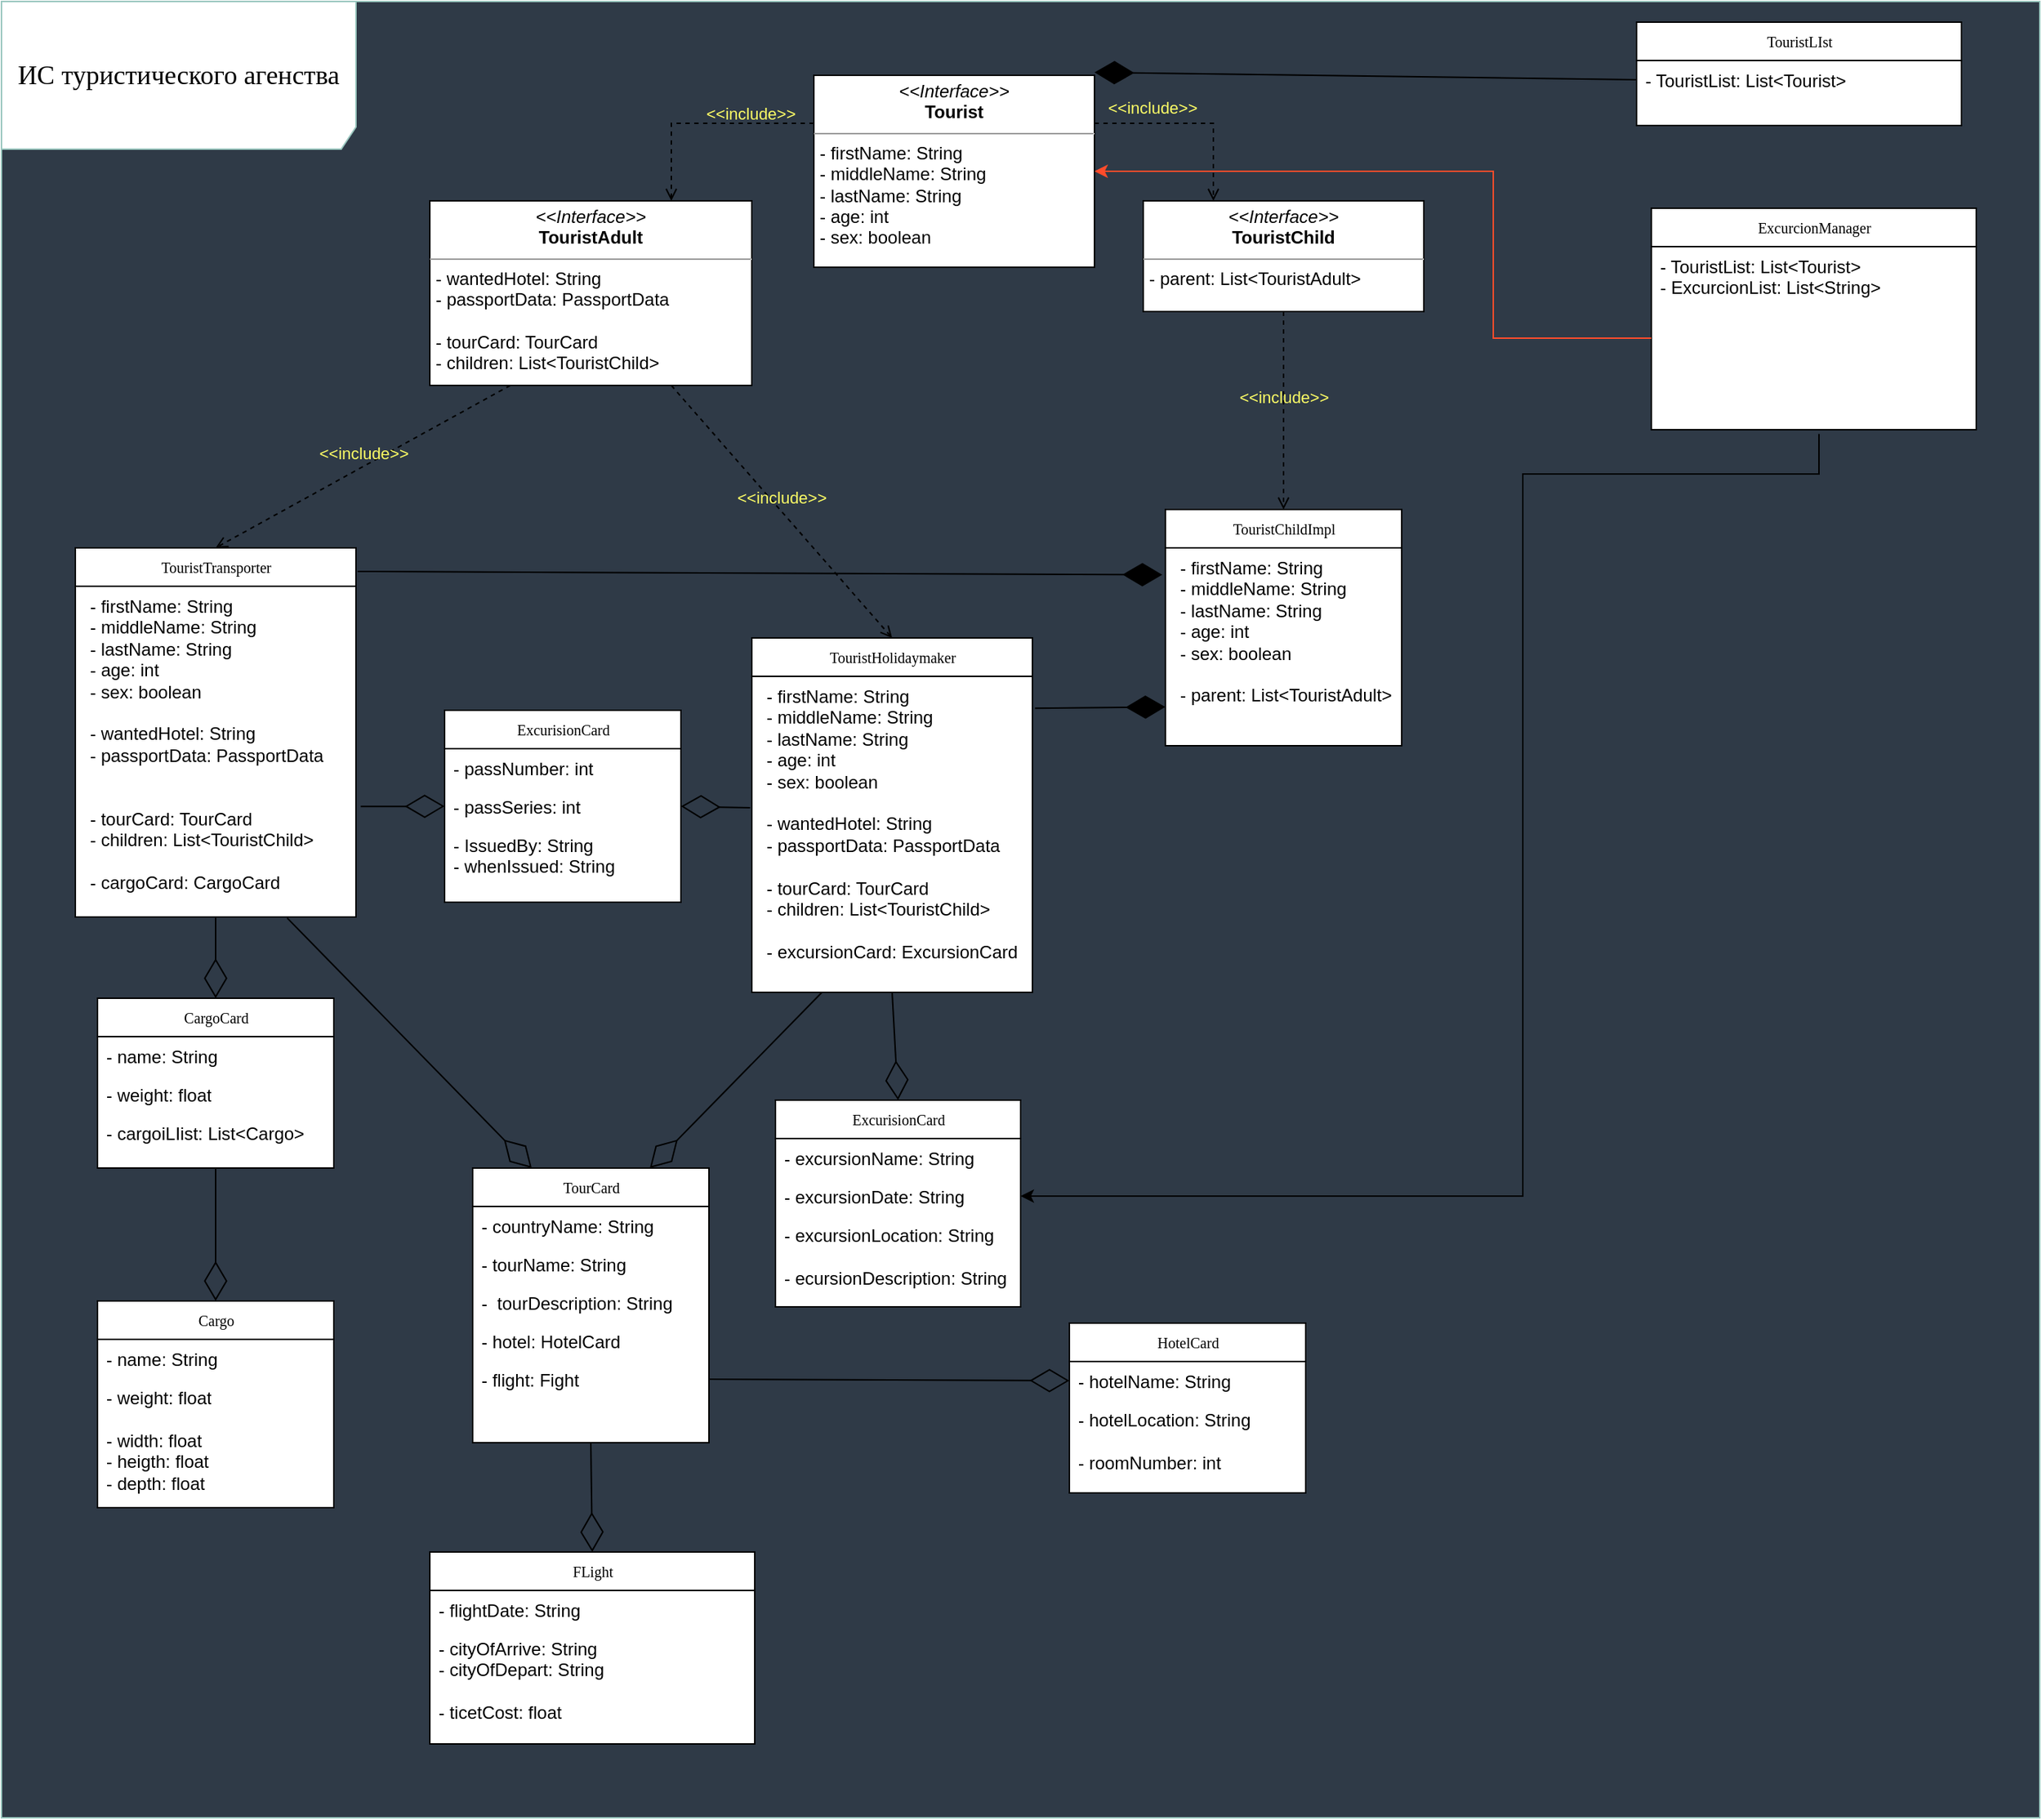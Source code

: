 <mxfile version="22.0.3" type="device">
  <diagram name="Page-1" id="c4acf3e9-155e-7222-9cf6-157b1a14988f">
    <mxGraphModel dx="1886" dy="623" grid="1" gridSize="10" guides="1" tooltips="1" connect="1" arrows="1" fold="1" page="1" pageScale="1" pageWidth="850" pageHeight="1100" background="none" math="0" shadow="0">
      <root>
        <mxCell id="0" />
        <mxCell id="1" parent="0" />
        <mxCell id="17acba5748e5396b-1" value="&lt;font style=&quot;font-size: 18px;&quot;&gt;ИС туристического агенства&lt;/font&gt;" style="shape=umlFrame;whiteSpace=wrap;html=1;rounded=0;shadow=0;comic=0;labelBackgroundColor=none;strokeWidth=1;fontFamily=Verdana;fontSize=10;align=center;gradientColor=none;swimlaneFillColor=#2F3A47;strokeColor=#9AC7BF;width=240;height=100;" parent="1" vertex="1">
          <mxGeometry x="-180" y="10" width="1380" height="1230" as="geometry" />
        </mxCell>
        <mxCell id="17acba5748e5396b-30" value="TouristHolidaymaker" style="swimlane;html=1;fontStyle=0;childLayout=stackLayout;horizontal=1;startSize=26;fillColor=default;horizontalStack=0;resizeParent=1;resizeLast=0;collapsible=1;marginBottom=0;swimlaneFillColor=default;rounded=0;shadow=0;comic=0;labelBackgroundColor=none;strokeWidth=1;fontFamily=Verdana;fontSize=10;align=center;" parent="1" vertex="1">
          <mxGeometry x="328" y="441" width="190" height="240" as="geometry" />
        </mxCell>
        <mxCell id="17acba5748e5396b-31" value="&lt;p style=&quot;margin: 0px 0px 0px 4px;&quot;&gt;- firstName: String&lt;br&gt;- middleName: String&lt;/p&gt;&lt;p style=&quot;margin: 0px 0px 0px 4px;&quot;&gt;- lastName: String&lt;/p&gt;&lt;p style=&quot;margin: 0px 0px 0px 4px;&quot;&gt;- age: int&lt;/p&gt;&lt;p style=&quot;margin: 0px 0px 0px 4px;&quot;&gt;- sex: boolean&lt;br&gt;&lt;br&gt;&lt;/p&gt;&lt;p style=&quot;margin: 0px 0px 0px 4px;&quot;&gt;- wantedHotel: String&lt;br&gt;&lt;/p&gt;&lt;p style=&quot;margin: 0px 0px 0px 4px;&quot;&gt;- passportData: PassportData&lt;/p&gt;&lt;p style=&quot;margin: 0px 0px 0px 4px;&quot;&gt;&lt;br&gt;&lt;/p&gt;&lt;p style=&quot;margin: 0px 0px 0px 4px;&quot;&gt;- tourCard: TourCard&lt;/p&gt;&lt;p style=&quot;margin: 0px 0px 0px 4px;&quot;&gt;- children: List&amp;lt;TouristChild&lt;span style=&quot;text-align: center; background-color: initial;&quot;&gt;&amp;gt;&lt;/span&gt;&lt;/p&gt;&lt;p style=&quot;margin: 0px 0px 0px 4px;&quot;&gt;&lt;br&gt;&lt;/p&gt;&lt;p style=&quot;margin: 0px 0px 0px 4px;&quot;&gt;- excursionCard: ExcursionCard&lt;/p&gt;" style="text;html=1;strokeColor=none;fillColor=none;align=left;verticalAlign=top;spacingLeft=4;spacingRight=4;whiteSpace=wrap;overflow=hidden;rotatable=0;points=[[0,0.5],[1,0.5]];portConstraint=eastwest;" parent="17acba5748e5396b-30" vertex="1">
          <mxGeometry y="26" width="190" height="214" as="geometry" />
        </mxCell>
        <mxCell id="17acba5748e5396b-44" value="HotelCard" style="swimlane;html=1;fontStyle=0;childLayout=stackLayout;horizontal=1;startSize=26;fillColor=default;horizontalStack=0;resizeParent=1;resizeLast=0;collapsible=1;marginBottom=0;swimlaneFillColor=default;rounded=0;shadow=0;comic=0;labelBackgroundColor=none;strokeWidth=1;fontFamily=Verdana;fontSize=10;align=center;gradientColor=none;" parent="1" vertex="1">
          <mxGeometry x="543" y="905" width="160" height="115" as="geometry" />
        </mxCell>
        <mxCell id="17acba5748e5396b-45" value="- hotelName: String" style="text;html=1;strokeColor=none;fillColor=none;align=left;verticalAlign=top;spacingLeft=4;spacingRight=4;whiteSpace=wrap;overflow=hidden;rotatable=0;points=[[0,0.5],[1,0.5]];portConstraint=eastwest;" parent="17acba5748e5396b-44" vertex="1">
          <mxGeometry y="26" width="160" height="26" as="geometry" />
        </mxCell>
        <mxCell id="17acba5748e5396b-47" value="- hotelLocation: String&lt;br&gt;&lt;br&gt;- roomNumber: int&lt;br&gt;" style="text;html=1;strokeColor=none;fillColor=none;align=left;verticalAlign=top;spacingLeft=4;spacingRight=4;whiteSpace=wrap;overflow=hidden;rotatable=0;points=[[0,0.5],[1,0.5]];portConstraint=eastwest;" parent="17acba5748e5396b-44" vertex="1">
          <mxGeometry y="52" width="160" height="58" as="geometry" />
        </mxCell>
        <mxCell id="5d2195bd80daf111-5" value="TouristChildImpl" style="swimlane;html=1;fontStyle=0;childLayout=stackLayout;horizontal=1;startSize=26;fillColor=default;horizontalStack=0;resizeParent=1;resizeLast=0;collapsible=1;marginBottom=0;swimlaneFillColor=default;rounded=0;shadow=0;comic=0;labelBackgroundColor=none;strokeWidth=1;fontFamily=Verdana;fontSize=10;align=center;gradientColor=none;" parent="1" vertex="1">
          <mxGeometry x="608" y="354" width="160" height="160" as="geometry" />
        </mxCell>
        <mxCell id="5d2195bd80daf111-6" value="&lt;p style=&quot;margin: 0px 0px 0px 4px;&quot;&gt;- firstName: String&lt;br&gt;- middleName: String&lt;/p&gt;&lt;p style=&quot;margin: 0px 0px 0px 4px;&quot;&gt;- lastName: String&lt;/p&gt;&lt;p style=&quot;margin: 0px 0px 0px 4px;&quot;&gt;- age: int&lt;/p&gt;&lt;p style=&quot;margin: 0px 0px 0px 4px;&quot;&gt;- sex: boolean&lt;/p&gt;&lt;p style=&quot;margin: 0px 0px 0px 4px;&quot;&gt;&lt;br&gt;&lt;/p&gt;&lt;p style=&quot;margin: 0px 0px 0px 4px;&quot;&gt;- parent: List&amp;lt;TouristAdult&amp;gt;&lt;br&gt;&lt;/p&gt;" style="text;html=1;strokeColor=none;fillColor=none;align=left;verticalAlign=top;spacingLeft=4;spacingRight=4;whiteSpace=wrap;overflow=hidden;rotatable=0;points=[[0,0.5],[1,0.5]];portConstraint=eastwest;" parent="5d2195bd80daf111-5" vertex="1">
          <mxGeometry y="26" width="160" height="134" as="geometry" />
        </mxCell>
        <mxCell id="5d2195bd80daf111-18" value="&lt;p style=&quot;margin:0px;margin-top:4px;text-align:center;&quot;&gt;&lt;i&gt;&amp;lt;&amp;lt;Interface&amp;gt;&amp;gt;&lt;/i&gt;&lt;br&gt;&lt;b&gt;Tourist&lt;/b&gt;&lt;/p&gt;&lt;hr size=&quot;1&quot;&gt;&lt;p style=&quot;margin: 0px 0px 0px 4px;&quot;&gt;- firstName: String&lt;br&gt;- middleName: String&lt;/p&gt;&lt;p style=&quot;margin: 0px 0px 0px 4px;&quot;&gt;- lastName: String&lt;/p&gt;&lt;p style=&quot;margin: 0px 0px 0px 4px;&quot;&gt;- age: int&lt;/p&gt;&lt;p style=&quot;margin: 0px 0px 0px 4px;&quot;&gt;- sex: boolean&lt;/p&gt;" style="verticalAlign=top;align=left;overflow=fill;fontSize=12;fontFamily=Helvetica;html=1;rounded=0;shadow=0;comic=0;labelBackgroundColor=none;strokeWidth=1" parent="1" vertex="1">
          <mxGeometry x="370" y="60" width="190" height="130" as="geometry" />
        </mxCell>
        <mxCell id="5d2195bd80daf111-19" value="&lt;p style=&quot;margin:0px;margin-top:4px;text-align:center;&quot;&gt;&lt;i&gt;&amp;lt;&amp;lt;Interface&amp;gt;&amp;gt;&lt;/i&gt;&lt;br&gt;&lt;b&gt;TouristAdult&lt;/b&gt;&lt;/p&gt;&lt;hr size=&quot;1&quot;&gt;&lt;p style=&quot;margin:0px;margin-left:4px;&quot;&gt;- wantedHotel: String&lt;br&gt;&lt;/p&gt;&lt;p style=&quot;margin:0px;margin-left:4px;&quot;&gt;- passportData: PassportData&lt;/p&gt;&lt;p style=&quot;margin:0px;margin-left:4px;&quot;&gt;&lt;br&gt;&lt;/p&gt;&lt;p style=&quot;margin:0px;margin-left:4px;&quot;&gt;- tourCard: TourCard&lt;/p&gt;&lt;p style=&quot;margin:0px;margin-left:4px;&quot;&gt;&lt;span style=&quot;text-align: center; background-color: initial;&quot;&gt;- children: List&amp;lt;TouristChild&lt;/span&gt;&lt;span style=&quot;text-align: center; background-color: initial;&quot;&gt;&amp;gt;&lt;/span&gt;&lt;/p&gt;&lt;p style=&quot;margin:0px;margin-left:4px;&quot;&gt;&lt;br&gt;&lt;/p&gt;" style="verticalAlign=top;align=left;overflow=fill;fontSize=12;fontFamily=Helvetica;html=1;rounded=0;shadow=0;comic=0;labelBackgroundColor=none;strokeWidth=1" parent="1" vertex="1">
          <mxGeometry x="110" y="145" width="218" height="125" as="geometry" />
        </mxCell>
        <mxCell id="5d2195bd80daf111-20" value="&lt;p style=&quot;margin:0px;margin-top:4px;text-align:center;&quot;&gt;&lt;i&gt;&amp;lt;&amp;lt;Interface&amp;gt;&amp;gt;&lt;/i&gt;&lt;br&gt;&lt;b&gt;TouristChild&lt;/b&gt;&lt;/p&gt;&lt;hr size=&quot;1&quot;&gt;&lt;p style=&quot;margin:0px;margin-left:4px;&quot;&gt;- parent: List&amp;lt;TouristAdult&amp;gt;&lt;br&gt;&lt;/p&gt;&lt;p style=&quot;margin:0px;margin-left:4px;&quot;&gt;&lt;br&gt;&lt;/p&gt;" style="verticalAlign=top;align=left;overflow=fill;fontSize=12;fontFamily=Helvetica;html=1;rounded=0;shadow=0;comic=0;labelBackgroundColor=none;strokeWidth=1" parent="1" vertex="1">
          <mxGeometry x="593" y="145" width="190" height="75" as="geometry" />
        </mxCell>
        <mxCell id="17acba5748e5396b-20" value="TouristTransporter" style="swimlane;html=1;fontStyle=0;childLayout=stackLayout;horizontal=1;startSize=26;fillColor=default;horizontalStack=0;resizeParent=1;resizeLast=0;collapsible=1;marginBottom=0;swimlaneFillColor=default;rounded=0;shadow=0;comic=0;labelBackgroundColor=none;strokeWidth=1;fontFamily=Verdana;fontSize=10;align=center;" parent="1" vertex="1">
          <mxGeometry x="-130" y="380" width="190" height="250" as="geometry" />
        </mxCell>
        <mxCell id="17acba5748e5396b-21" value="&lt;p style=&quot;margin: 0px 0px 0px 4px;&quot;&gt;- firstName: String&lt;br&gt;- middleName: String&lt;/p&gt;&lt;p style=&quot;margin: 0px 0px 0px 4px;&quot;&gt;- lastName: String&lt;/p&gt;&lt;p style=&quot;margin: 0px 0px 0px 4px;&quot;&gt;- age: int&lt;/p&gt;&lt;p style=&quot;margin: 0px 0px 0px 4px;&quot;&gt;- sex: boolean&lt;br&gt;&lt;br&gt;&lt;/p&gt;&lt;p style=&quot;margin: 0px 0px 0px 4px;&quot;&gt;- wantedHotel: String&lt;br&gt;&lt;/p&gt;&lt;p style=&quot;margin: 0px 0px 0px 4px;&quot;&gt;- passportData: PassportData&lt;/p&gt;&lt;p style=&quot;margin: 0px 0px 0px 4px;&quot;&gt;&lt;br style=&quot;&quot;&gt;&lt;/p&gt;&lt;p style=&quot;margin: 0px 0px 0px 4px;&quot;&gt;&lt;br&gt;&lt;/p&gt;&lt;p style=&quot;margin: 0px 0px 0px 4px;&quot;&gt;&lt;span style=&quot;background-color: initial;&quot;&gt;- tourCard: TourCard&lt;/span&gt;&lt;/p&gt;&lt;p style=&quot;margin: 0px 0px 0px 4px;&quot;&gt;- children: List&amp;lt;TouristChild&lt;span style=&quot;text-align: center; background-color: initial;&quot;&gt;&amp;gt;&lt;/span&gt;&lt;/p&gt;&lt;p style=&quot;margin: 0px 0px 0px 4px;&quot;&gt;&lt;span style=&quot;text-align: center; background-color: initial;&quot;&gt;&lt;br&gt;&lt;/span&gt;&lt;/p&gt;&lt;p style=&quot;margin: 0px 0px 0px 4px;&quot;&gt;&lt;span style=&quot;text-align: center; background-color: initial;&quot;&gt;- cargoCard: CargoCard&lt;/span&gt;&lt;/p&gt;" style="text;html=1;strokeColor=none;fillColor=none;align=left;verticalAlign=top;spacingLeft=4;spacingRight=4;whiteSpace=wrap;overflow=hidden;rotatable=0;points=[[0,0.5],[1,0.5]];portConstraint=eastwest;" parent="17acba5748e5396b-20" vertex="1">
          <mxGeometry y="26" width="190" height="224" as="geometry" />
        </mxCell>
        <mxCell id="iLh2LuFTPe2zsp4aZVju-6" value="&lt;font color=&quot;#ffff66&quot;&gt;&amp;lt;&amp;lt;include&amp;gt;&amp;gt;&lt;/font&gt;" style="html=1;verticalAlign=bottom;labelBackgroundColor=none;endArrow=open;endFill=0;dashed=1;rounded=0;entryX=0.75;entryY=0;entryDx=0;entryDy=0;exitX=0;exitY=0.25;exitDx=0;exitDy=0;edgeStyle=orthogonalEdgeStyle;" parent="1" source="5d2195bd80daf111-18" target="5d2195bd80daf111-19" edge="1">
          <mxGeometry x="-0.424" y="2" width="160" relative="1" as="geometry">
            <mxPoint x="334" y="95" as="sourcePoint" />
            <mxPoint x="231.5" y="145" as="targetPoint" />
            <mxPoint as="offset" />
          </mxGeometry>
        </mxCell>
        <mxCell id="iLh2LuFTPe2zsp4aZVju-7" value="&lt;font color=&quot;#ffff66&quot;&gt;&amp;lt;&amp;lt;include&amp;gt;&amp;gt;&lt;/font&gt;" style="html=1;verticalAlign=bottom;labelBackgroundColor=none;endArrow=open;endFill=0;dashed=1;rounded=0;entryX=0.25;entryY=0;entryDx=0;entryDy=0;exitX=1;exitY=0.25;exitDx=0;exitDy=0;edgeStyle=orthogonalEdgeStyle;" parent="1" source="5d2195bd80daf111-18" target="5d2195bd80daf111-20" edge="1">
          <mxGeometry x="-0.424" y="2" width="160" relative="1" as="geometry">
            <mxPoint x="744" y="95" as="sourcePoint" />
            <mxPoint x="641.5" y="145" as="targetPoint" />
            <mxPoint as="offset" />
          </mxGeometry>
        </mxCell>
        <mxCell id="iLh2LuFTPe2zsp4aZVju-9" value="&lt;font color=&quot;#ffff66&quot;&gt;&amp;lt;&amp;lt;include&amp;gt;&amp;gt;&lt;/font&gt;" style="html=1;verticalAlign=bottom;labelBackgroundColor=none;endArrow=open;endFill=0;dashed=1;rounded=0;exitX=0.25;exitY=1;exitDx=0;exitDy=0;entryX=0.5;entryY=0;entryDx=0;entryDy=0;" parent="1" source="5d2195bd80daf111-19" target="17acba5748e5396b-20" edge="1">
          <mxGeometry x="-0.001" width="160" relative="1" as="geometry">
            <mxPoint x="260" y="300" as="sourcePoint" />
            <mxPoint x="420" y="300" as="targetPoint" />
            <mxPoint as="offset" />
          </mxGeometry>
        </mxCell>
        <mxCell id="iLh2LuFTPe2zsp4aZVju-10" value="&lt;font color=&quot;#ffff66&quot;&gt;&amp;lt;&amp;lt;include&amp;gt;&amp;gt;&lt;/font&gt;" style="html=1;verticalAlign=bottom;labelBackgroundColor=none;endArrow=open;endFill=0;dashed=1;rounded=0;exitX=0.75;exitY=1;exitDx=0;exitDy=0;entryX=0.5;entryY=0;entryDx=0;entryDy=0;" parent="1" source="5d2195bd80daf111-19" target="17acba5748e5396b-30" edge="1">
          <mxGeometry width="160" relative="1" as="geometry">
            <mxPoint x="260" y="300" as="sourcePoint" />
            <mxPoint x="420" y="300" as="targetPoint" />
          </mxGeometry>
        </mxCell>
        <mxCell id="iLh2LuFTPe2zsp4aZVju-11" value="&lt;font color=&quot;#ffff66&quot;&gt;&amp;lt;&amp;lt;include&amp;gt;&amp;gt;&lt;/font&gt;" style="html=1;verticalAlign=bottom;labelBackgroundColor=none;endArrow=open;endFill=0;dashed=1;rounded=0;exitX=0.5;exitY=1;exitDx=0;exitDy=0;entryX=0.5;entryY=0;entryDx=0;entryDy=0;" parent="1" source="5d2195bd80daf111-20" target="5d2195bd80daf111-5" edge="1">
          <mxGeometry width="160" relative="1" as="geometry">
            <mxPoint x="241" y="295" as="sourcePoint" />
            <mxPoint x="305" y="354" as="targetPoint" />
          </mxGeometry>
        </mxCell>
        <mxCell id="17acba5748e5396b-2" value="TourCard" style="swimlane;html=1;fontStyle=0;childLayout=stackLayout;horizontal=1;startSize=26;fillColor=default;horizontalStack=0;resizeParent=1;resizeLast=0;collapsible=1;marginBottom=0;swimlaneFillColor=default;rounded=0;shadow=0;comic=0;labelBackgroundColor=none;strokeWidth=1;fontFamily=Verdana;fontSize=10;align=center;" parent="1" vertex="1">
          <mxGeometry x="139" y="800" width="160" height="186" as="geometry" />
        </mxCell>
        <mxCell id="17acba5748e5396b-6" value="- countryName: String" style="text;html=1;strokeColor=none;fillColor=none;align=left;verticalAlign=top;spacingLeft=4;spacingRight=4;whiteSpace=wrap;overflow=hidden;rotatable=0;points=[[0,0.5],[1,0.5]];portConstraint=eastwest;" parent="17acba5748e5396b-2" vertex="1">
          <mxGeometry y="26" width="160" height="26" as="geometry" />
        </mxCell>
        <mxCell id="17acba5748e5396b-3" value="- tourName: String" style="text;html=1;strokeColor=none;fillColor=none;align=left;verticalAlign=top;spacingLeft=4;spacingRight=4;whiteSpace=wrap;overflow=hidden;rotatable=0;points=[[0,0.5],[1,0.5]];portConstraint=eastwest;" parent="17acba5748e5396b-2" vertex="1">
          <mxGeometry y="52" width="160" height="26" as="geometry" />
        </mxCell>
        <mxCell id="17acba5748e5396b-9" value="-&amp;nbsp; tourDescription: String" style="text;html=1;strokeColor=none;fillColor=none;align=left;verticalAlign=top;spacingLeft=4;spacingRight=4;whiteSpace=wrap;overflow=hidden;rotatable=0;points=[[0,0.5],[1,0.5]];portConstraint=eastwest;" parent="17acba5748e5396b-2" vertex="1">
          <mxGeometry y="78" width="160" height="26" as="geometry" />
        </mxCell>
        <mxCell id="17acba5748e5396b-10" value="- hotel: HotelCard" style="text;html=1;strokeColor=none;fillColor=none;align=left;verticalAlign=top;spacingLeft=4;spacingRight=4;whiteSpace=wrap;overflow=hidden;rotatable=0;points=[[0,0.5],[1,0.5]];portConstraint=eastwest;" parent="17acba5748e5396b-2" vertex="1">
          <mxGeometry y="104" width="160" height="26" as="geometry" />
        </mxCell>
        <mxCell id="17acba5748e5396b-8" value="- flight: Fight" style="text;html=1;strokeColor=none;fillColor=none;align=left;verticalAlign=top;spacingLeft=4;spacingRight=4;whiteSpace=wrap;overflow=hidden;rotatable=0;points=[[0,0.5],[1,0.5]];portConstraint=eastwest;" parent="17acba5748e5396b-2" vertex="1">
          <mxGeometry y="130" width="160" height="26" as="geometry" />
        </mxCell>
        <mxCell id="iLh2LuFTPe2zsp4aZVju-12" value="CargoCard" style="swimlane;html=1;fontStyle=0;childLayout=stackLayout;horizontal=1;startSize=26;fillColor=default;horizontalStack=0;resizeParent=1;resizeLast=0;collapsible=1;marginBottom=0;swimlaneFillColor=default;rounded=0;shadow=0;comic=0;labelBackgroundColor=none;strokeWidth=1;fontFamily=Verdana;fontSize=10;align=center;" parent="1" vertex="1">
          <mxGeometry x="-115" y="685" width="160" height="115" as="geometry" />
        </mxCell>
        <mxCell id="iLh2LuFTPe2zsp4aZVju-14" value="- name: String" style="text;html=1;strokeColor=none;fillColor=none;align=left;verticalAlign=top;spacingLeft=4;spacingRight=4;whiteSpace=wrap;overflow=hidden;rotatable=0;points=[[0,0.5],[1,0.5]];portConstraint=eastwest;" parent="iLh2LuFTPe2zsp4aZVju-12" vertex="1">
          <mxGeometry y="26" width="160" height="26" as="geometry" />
        </mxCell>
        <mxCell id="iLh2LuFTPe2zsp4aZVju-15" value="- weight: float" style="text;html=1;strokeColor=none;fillColor=none;align=left;verticalAlign=top;spacingLeft=4;spacingRight=4;whiteSpace=wrap;overflow=hidden;rotatable=0;points=[[0,0.5],[1,0.5]];portConstraint=eastwest;" parent="iLh2LuFTPe2zsp4aZVju-12" vertex="1">
          <mxGeometry y="52" width="160" height="26" as="geometry" />
        </mxCell>
        <mxCell id="iLh2LuFTPe2zsp4aZVju-16" value="- cargoiLIist: List&amp;lt;Cargo&amp;gt;" style="text;html=1;strokeColor=none;fillColor=none;align=left;verticalAlign=top;spacingLeft=4;spacingRight=4;whiteSpace=wrap;overflow=hidden;rotatable=0;points=[[0,0.5],[1,0.5]];portConstraint=eastwest;" parent="iLh2LuFTPe2zsp4aZVju-12" vertex="1">
          <mxGeometry y="78" width="160" height="26" as="geometry" />
        </mxCell>
        <mxCell id="5d2195bd80daf111-1" value="ExcurisionCard" style="swimlane;html=1;fontStyle=0;childLayout=stackLayout;horizontal=1;startSize=26;fillColor=default;horizontalStack=0;resizeParent=1;resizeLast=0;collapsible=1;marginBottom=0;swimlaneFillColor=default;rounded=0;shadow=0;comic=0;labelBackgroundColor=none;strokeWidth=1;fontFamily=Verdana;fontSize=10;align=center;" parent="1" vertex="1">
          <mxGeometry x="344" y="754" width="166" height="140" as="geometry" />
        </mxCell>
        <mxCell id="5d2195bd80daf111-2" value="- excursionName: String" style="text;html=1;strokeColor=none;fillColor=none;align=left;verticalAlign=top;spacingLeft=4;spacingRight=4;whiteSpace=wrap;overflow=hidden;rotatable=0;points=[[0,0.5],[1,0.5]];portConstraint=eastwest;" parent="5d2195bd80daf111-1" vertex="1">
          <mxGeometry y="26" width="166" height="26" as="geometry" />
        </mxCell>
        <mxCell id="5d2195bd80daf111-3" value="- excursionDate: String" style="text;html=1;strokeColor=none;fillColor=none;align=left;verticalAlign=top;spacingLeft=4;spacingRight=4;whiteSpace=wrap;overflow=hidden;rotatable=0;points=[[0,0.5],[1,0.5]];portConstraint=eastwest;" parent="5d2195bd80daf111-1" vertex="1">
          <mxGeometry y="52" width="166" height="26" as="geometry" />
        </mxCell>
        <mxCell id="5d2195bd80daf111-4" value="- excursionLocation: String&lt;br&gt;&lt;br&gt;- ecursionDescription: String" style="text;html=1;strokeColor=none;fillColor=none;align=left;verticalAlign=top;spacingLeft=4;spacingRight=4;whiteSpace=wrap;overflow=hidden;rotatable=0;points=[[0,0.5],[1,0.5]];portConstraint=eastwest;" parent="5d2195bd80daf111-1" vertex="1">
          <mxGeometry y="78" width="166" height="62" as="geometry" />
        </mxCell>
        <mxCell id="iLh2LuFTPe2zsp4aZVju-22" value="" style="endArrow=diamondThin;endFill=1;endSize=24;html=1;rounded=0;exitX=1.009;exitY=0.101;exitDx=0;exitDy=0;exitPerimeter=0;entryX=0;entryY=0.804;entryDx=0;entryDy=0;entryPerimeter=0;" parent="1" source="17acba5748e5396b-31" target="5d2195bd80daf111-6" edge="1">
          <mxGeometry width="160" relative="1" as="geometry">
            <mxPoint x="520" y="570" as="sourcePoint" />
            <mxPoint x="600" y="489" as="targetPoint" />
          </mxGeometry>
        </mxCell>
        <mxCell id="iLh2LuFTPe2zsp4aZVju-23" value="" style="endArrow=diamondThin;endFill=1;endSize=24;html=1;rounded=0;exitX=1.006;exitY=0.064;exitDx=0;exitDy=0;entryX=-0.013;entryY=0.136;entryDx=0;entryDy=0;exitPerimeter=0;entryPerimeter=0;" parent="1" source="17acba5748e5396b-20" target="5d2195bd80daf111-6" edge="1">
          <mxGeometry width="160" relative="1" as="geometry">
            <mxPoint x="470" y="457" as="sourcePoint" />
            <mxPoint x="618" y="457" as="targetPoint" />
          </mxGeometry>
        </mxCell>
        <mxCell id="iLh2LuFTPe2zsp4aZVju-24" value="" style="endArrow=diamondThin;endFill=0;endSize=24;html=1;rounded=0;entryX=0.5;entryY=0;entryDx=0;entryDy=0;exitX=0.5;exitY=1.002;exitDx=0;exitDy=0;exitPerimeter=0;" parent="1" source="17acba5748e5396b-21" target="iLh2LuFTPe2zsp4aZVju-12" edge="1">
          <mxGeometry width="160" relative="1" as="geometry">
            <mxPoint x="150" y="580" as="sourcePoint" />
            <mxPoint x="310" y="580" as="targetPoint" />
          </mxGeometry>
        </mxCell>
        <mxCell id="iLh2LuFTPe2zsp4aZVju-25" value="" style="endArrow=diamondThin;endFill=0;endSize=24;html=1;rounded=0;exitX=0.5;exitY=1;exitDx=0;exitDy=0;entryX=0.5;entryY=0;entryDx=0;entryDy=0;" parent="1" source="17acba5748e5396b-30" target="5d2195bd80daf111-1" edge="1">
          <mxGeometry width="160" relative="1" as="geometry">
            <mxPoint x="149" y="521" as="sourcePoint" />
            <mxPoint x="148" y="660" as="targetPoint" />
          </mxGeometry>
        </mxCell>
        <mxCell id="iLh2LuFTPe2zsp4aZVju-26" value="" style="endArrow=diamondThin;endFill=0;endSize=24;html=1;rounded=0;entryX=0.25;entryY=0;entryDx=0;entryDy=0;exitX=0.755;exitY=1.003;exitDx=0;exitDy=0;exitPerimeter=0;" parent="1" source="17acba5748e5396b-21" target="17acba5748e5396b-2" edge="1">
          <mxGeometry width="160" relative="1" as="geometry">
            <mxPoint x="200" y="510" as="sourcePoint" />
            <mxPoint x="148" y="660" as="targetPoint" />
          </mxGeometry>
        </mxCell>
        <mxCell id="iLh2LuFTPe2zsp4aZVju-27" value="" style="endArrow=diamondThin;endFill=0;endSize=24;html=1;rounded=0;exitX=0.25;exitY=1;exitDx=0;exitDy=0;entryX=0.75;entryY=0;entryDx=0;entryDy=0;" parent="1" source="17acba5748e5396b-30" target="17acba5748e5396b-2" edge="1">
          <mxGeometry width="160" relative="1" as="geometry">
            <mxPoint x="207" y="514" as="sourcePoint" />
            <mxPoint x="300" y="700" as="targetPoint" />
          </mxGeometry>
        </mxCell>
        <mxCell id="iLh2LuFTPe2zsp4aZVju-28" value="FLight" style="swimlane;html=1;fontStyle=0;childLayout=stackLayout;horizontal=1;startSize=26;fillColor=default;horizontalStack=0;resizeParent=1;resizeLast=0;collapsible=1;marginBottom=0;swimlaneFillColor=default;rounded=0;shadow=0;comic=0;labelBackgroundColor=none;strokeWidth=1;fontFamily=Verdana;fontSize=10;align=center;" parent="1" vertex="1">
          <mxGeometry x="110" y="1060" width="220" height="130" as="geometry" />
        </mxCell>
        <mxCell id="iLh2LuFTPe2zsp4aZVju-31" value="- flightDate: String" style="text;html=1;strokeColor=none;fillColor=none;align=left;verticalAlign=top;spacingLeft=4;spacingRight=4;whiteSpace=wrap;overflow=hidden;rotatable=0;points=[[0,0.5],[1,0.5]];portConstraint=eastwest;" parent="iLh2LuFTPe2zsp4aZVju-28" vertex="1">
          <mxGeometry y="26" width="220" height="26" as="geometry" />
        </mxCell>
        <mxCell id="iLh2LuFTPe2zsp4aZVju-30" value="- cityOfArrive: String&lt;br&gt;- cityOfDepart: String&lt;br&gt;&lt;br&gt;- ticetСost: float" style="text;html=1;strokeColor=none;fillColor=none;align=left;verticalAlign=top;spacingLeft=4;spacingRight=4;whiteSpace=wrap;overflow=hidden;rotatable=0;points=[[0,0.5],[1,0.5]];portConstraint=eastwest;" parent="iLh2LuFTPe2zsp4aZVju-28" vertex="1">
          <mxGeometry y="52" width="220" height="78" as="geometry" />
        </mxCell>
        <mxCell id="iLh2LuFTPe2zsp4aZVju-33" value="" style="endArrow=diamondThin;endFill=0;endSize=24;html=1;rounded=0;exitX=1;exitY=0.5;exitDx=0;exitDy=0;entryX=0;entryY=0.5;entryDx=0;entryDy=0;" parent="1" source="17acba5748e5396b-8" target="17acba5748e5396b-45" edge="1">
          <mxGeometry width="160" relative="1" as="geometry">
            <mxPoint x="410" y="806.0" as="sourcePoint" />
            <mxPoint x="630.08" y="818.26" as="targetPoint" />
          </mxGeometry>
        </mxCell>
        <mxCell id="iLh2LuFTPe2zsp4aZVju-34" value="" style="endArrow=diamondThin;endFill=0;endSize=24;html=1;rounded=0;exitX=0.5;exitY=1;exitDx=0;exitDy=0;entryX=0.5;entryY=0;entryDx=0;entryDy=0;" parent="1" source="17acba5748e5396b-2" target="iLh2LuFTPe2zsp4aZVju-28" edge="1">
          <mxGeometry width="160" relative="1" as="geometry">
            <mxPoint x="348" y="580" as="sourcePoint" />
            <mxPoint x="350" y="710" as="targetPoint" />
          </mxGeometry>
        </mxCell>
        <mxCell id="iLh2LuFTPe2zsp4aZVju-37" value="Cargo" style="swimlane;html=1;fontStyle=0;childLayout=stackLayout;horizontal=1;startSize=26;fillColor=default;horizontalStack=0;resizeParent=1;resizeLast=0;collapsible=1;marginBottom=0;swimlaneFillColor=default;rounded=0;shadow=0;comic=0;labelBackgroundColor=none;strokeWidth=1;fontFamily=Verdana;fontSize=10;align=center;gradientColor=none;" parent="1" vertex="1">
          <mxGeometry x="-115" y="890" width="160" height="140" as="geometry" />
        </mxCell>
        <mxCell id="iLh2LuFTPe2zsp4aZVju-38" value="- name: String" style="text;html=1;strokeColor=none;fillColor=none;align=left;verticalAlign=top;spacingLeft=4;spacingRight=4;whiteSpace=wrap;overflow=hidden;rotatable=0;points=[[0,0.5],[1,0.5]];portConstraint=eastwest;" parent="iLh2LuFTPe2zsp4aZVju-37" vertex="1">
          <mxGeometry y="26" width="160" height="26" as="geometry" />
        </mxCell>
        <mxCell id="iLh2LuFTPe2zsp4aZVju-39" value="- weight: float&lt;br&gt;&lt;br&gt;- width: float&lt;br&gt;- heigth: float&lt;br&gt;- depth: float" style="text;html=1;strokeColor=none;fillColor=none;align=left;verticalAlign=top;spacingLeft=4;spacingRight=4;whiteSpace=wrap;overflow=hidden;rotatable=0;points=[[0,0.5],[1,0.5]];portConstraint=eastwest;" parent="iLh2LuFTPe2zsp4aZVju-37" vertex="1">
          <mxGeometry y="52" width="160" height="88" as="geometry" />
        </mxCell>
        <mxCell id="iLh2LuFTPe2zsp4aZVju-43" value="" style="endArrow=diamondThin;endFill=0;endSize=24;html=1;rounded=0;entryX=0.5;entryY=0;entryDx=0;entryDy=0;exitX=0.5;exitY=1;exitDx=0;exitDy=0;" parent="1" source="iLh2LuFTPe2zsp4aZVju-12" target="iLh2LuFTPe2zsp4aZVju-37" edge="1">
          <mxGeometry width="160" relative="1" as="geometry">
            <mxPoint x="60" y="800" as="sourcePoint" />
            <mxPoint x="90" y="645" as="targetPoint" />
          </mxGeometry>
        </mxCell>
        <mxCell id="iLh2LuFTPe2zsp4aZVju-49" value="" style="endArrow=diamondThin;endFill=0;endSize=24;html=1;rounded=0;entryX=0;entryY=0.5;entryDx=0;entryDy=0;exitX=1.017;exitY=0.666;exitDx=0;exitDy=0;exitPerimeter=0;" parent="1" source="17acba5748e5396b-21" target="iLh2LuFTPe2zsp4aZVju-45" edge="1">
          <mxGeometry width="160" relative="1" as="geometry">
            <mxPoint x="110" y="600" as="sourcePoint" />
            <mxPoint x="145" y="651" as="targetPoint" />
          </mxGeometry>
        </mxCell>
        <mxCell id="iLh2LuFTPe2zsp4aZVju-50" value="" style="endArrow=diamondThin;endFill=0;endSize=24;html=1;rounded=0;entryX=1;entryY=0.5;entryDx=0;entryDy=0;exitX=-0.006;exitY=0.416;exitDx=0;exitDy=0;exitPerimeter=0;" parent="1" source="17acba5748e5396b-31" target="iLh2LuFTPe2zsp4aZVju-45" edge="1">
          <mxGeometry width="160" relative="1" as="geometry">
            <mxPoint x="-15" y="650" as="sourcePoint" />
            <mxPoint x="20" y="701" as="targetPoint" />
          </mxGeometry>
        </mxCell>
        <mxCell id="iLh2LuFTPe2zsp4aZVju-45" value="ExcurisionCard" style="swimlane;html=1;fontStyle=0;childLayout=stackLayout;horizontal=1;startSize=26;fillColor=default;horizontalStack=0;resizeParent=1;resizeLast=0;collapsible=1;marginBottom=0;swimlaneFillColor=default;rounded=0;shadow=0;comic=0;labelBackgroundColor=none;strokeWidth=1;fontFamily=Verdana;fontSize=10;align=center;" parent="1" vertex="1">
          <mxGeometry x="120" y="490" width="160" height="130" as="geometry" />
        </mxCell>
        <mxCell id="iLh2LuFTPe2zsp4aZVju-46" value="- passNumber: int" style="text;html=1;strokeColor=none;fillColor=none;align=left;verticalAlign=top;spacingLeft=4;spacingRight=4;whiteSpace=wrap;overflow=hidden;rotatable=0;points=[[0,0.5],[1,0.5]];portConstraint=eastwest;" parent="iLh2LuFTPe2zsp4aZVju-45" vertex="1">
          <mxGeometry y="26" width="160" height="26" as="geometry" />
        </mxCell>
        <mxCell id="iLh2LuFTPe2zsp4aZVju-47" value="- passSeries: int" style="text;html=1;strokeColor=none;fillColor=none;align=left;verticalAlign=top;spacingLeft=4;spacingRight=4;whiteSpace=wrap;overflow=hidden;rotatable=0;points=[[0,0.5],[1,0.5]];portConstraint=eastwest;" parent="iLh2LuFTPe2zsp4aZVju-45" vertex="1">
          <mxGeometry y="52" width="160" height="26" as="geometry" />
        </mxCell>
        <mxCell id="iLh2LuFTPe2zsp4aZVju-48" value="- IssuedBy: String&lt;br&gt;- whenIssued: String" style="text;html=1;strokeColor=none;fillColor=none;align=left;verticalAlign=top;spacingLeft=4;spacingRight=4;whiteSpace=wrap;overflow=hidden;rotatable=0;points=[[0,0.5],[1,0.5]];portConstraint=eastwest;" parent="iLh2LuFTPe2zsp4aZVju-45" vertex="1">
          <mxGeometry y="78" width="160" height="52" as="geometry" />
        </mxCell>
        <mxCell id="iLh2LuFTPe2zsp4aZVju-51" value="TouristLIst" style="swimlane;html=1;fontStyle=0;childLayout=stackLayout;horizontal=1;startSize=26;fillColor=default;horizontalStack=0;resizeParent=1;resizeLast=0;collapsible=1;marginBottom=0;swimlaneFillColor=default;rounded=0;shadow=0;comic=0;labelBackgroundColor=none;strokeWidth=1;fontFamily=Verdana;fontSize=10;align=center;" parent="1" vertex="1">
          <mxGeometry x="927" y="24" width="220" height="70" as="geometry" />
        </mxCell>
        <mxCell id="iLh2LuFTPe2zsp4aZVju-52" value="- TouristList: List&amp;lt;Tourist&amp;gt;" style="text;html=1;strokeColor=none;fillColor=none;align=left;verticalAlign=top;spacingLeft=4;spacingRight=4;whiteSpace=wrap;overflow=hidden;rotatable=0;points=[[0,0.5],[1,0.5]];portConstraint=eastwest;" parent="iLh2LuFTPe2zsp4aZVju-51" vertex="1">
          <mxGeometry y="26" width="220" height="26" as="geometry" />
        </mxCell>
        <mxCell id="iLh2LuFTPe2zsp4aZVju-54" value="" style="endArrow=diamondThin;endFill=1;endSize=24;html=1;rounded=0;entryX=1;entryY=0;entryDx=0;entryDy=0;exitX=0;exitY=0.5;exitDx=0;exitDy=0;" parent="1" source="iLh2LuFTPe2zsp4aZVju-52" edge="1">
          <mxGeometry width="160" relative="1" as="geometry">
            <mxPoint x="927" y="99" as="sourcePoint" />
            <mxPoint x="560" y="58" as="targetPoint" />
          </mxGeometry>
        </mxCell>
        <mxCell id="iLh2LuFTPe2zsp4aZVju-55" value="ExcurcionManager" style="swimlane;html=1;fontStyle=0;childLayout=stackLayout;horizontal=1;startSize=26;fillColor=default;horizontalStack=0;resizeParent=1;resizeLast=0;collapsible=1;marginBottom=0;swimlaneFillColor=default;rounded=0;shadow=0;comic=0;labelBackgroundColor=none;strokeWidth=1;fontFamily=Verdana;fontSize=10;align=center;" parent="1" vertex="1">
          <mxGeometry x="937" y="150" width="220" height="150" as="geometry" />
        </mxCell>
        <mxCell id="iLh2LuFTPe2zsp4aZVju-56" value="- TouristList: List&amp;lt;Tourist&amp;gt;&lt;br&gt;- ExcurcionList: List&amp;lt;String&amp;gt;" style="text;html=1;strokeColor=none;fillColor=none;align=left;verticalAlign=top;spacingLeft=4;spacingRight=4;whiteSpace=wrap;overflow=hidden;rotatable=0;points=[[0,0.5],[1,0.5]];portConstraint=eastwest;" parent="iLh2LuFTPe2zsp4aZVju-55" vertex="1">
          <mxGeometry y="26" width="220" height="124" as="geometry" />
        </mxCell>
        <mxCell id="V50d4J3NpeLbRB__ZdmX-1" style="edgeStyle=orthogonalEdgeStyle;rounded=0;orthogonalLoop=1;jettySize=auto;html=1;strokeColor=#FF4C2B;" parent="1" source="iLh2LuFTPe2zsp4aZVju-56" target="5d2195bd80daf111-18" edge="1">
          <mxGeometry relative="1" as="geometry">
            <Array as="points">
              <mxPoint x="830" y="238" />
              <mxPoint x="830" y="125" />
            </Array>
          </mxGeometry>
        </mxCell>
        <mxCell id="V50d4J3NpeLbRB__ZdmX-2" style="edgeStyle=orthogonalEdgeStyle;rounded=0;orthogonalLoop=1;jettySize=auto;html=1;entryX=1;entryY=0.5;entryDx=0;entryDy=0;exitX=0.516;exitY=1.023;exitDx=0;exitDy=0;exitPerimeter=0;" parent="1" source="iLh2LuFTPe2zsp4aZVju-56" target="5d2195bd80daf111-3" edge="1">
          <mxGeometry relative="1" as="geometry">
            <Array as="points">
              <mxPoint x="1051" y="330" />
              <mxPoint x="850" y="330" />
              <mxPoint x="850" y="819" />
            </Array>
          </mxGeometry>
        </mxCell>
      </root>
    </mxGraphModel>
  </diagram>
</mxfile>

